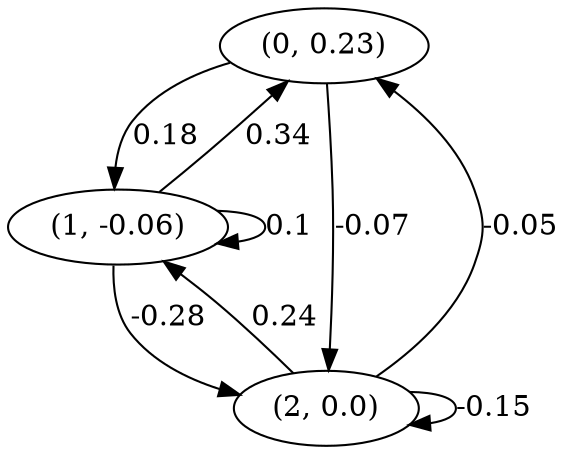 digraph {
    0 [ label = "(0, 0.23)" ]
    1 [ label = "(1, -0.06)" ]
    2 [ label = "(2, 0.0)" ]
    1 -> 1 [ label = "0.1" ]
    2 -> 2 [ label = "-0.15" ]
    1 -> 0 [ label = "0.34" ]
    2 -> 0 [ label = "-0.05" ]
    0 -> 1 [ label = "0.18" ]
    2 -> 1 [ label = "0.24" ]
    0 -> 2 [ label = "-0.07" ]
    1 -> 2 [ label = "-0.28" ]
}

